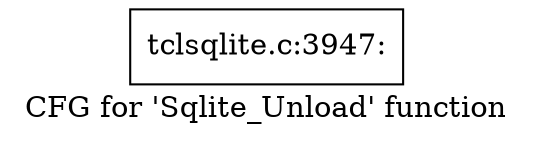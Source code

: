 digraph "CFG for 'Sqlite_Unload' function" {
	label="CFG for 'Sqlite_Unload' function";

	Node0x55a7358af440 [shape=record,label="{tclsqlite.c:3947:}"];
}

